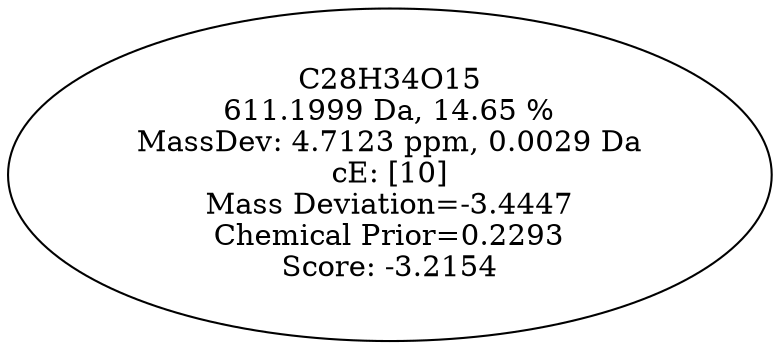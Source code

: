 strict digraph {
v1 [label="C28H34O15\n611.1999 Da, 14.65 %\nMassDev: 4.7123 ppm, 0.0029 Da\ncE: [10]\nMass Deviation=-3.4447\nChemical Prior=0.2293\nScore: -3.2154"];
}
